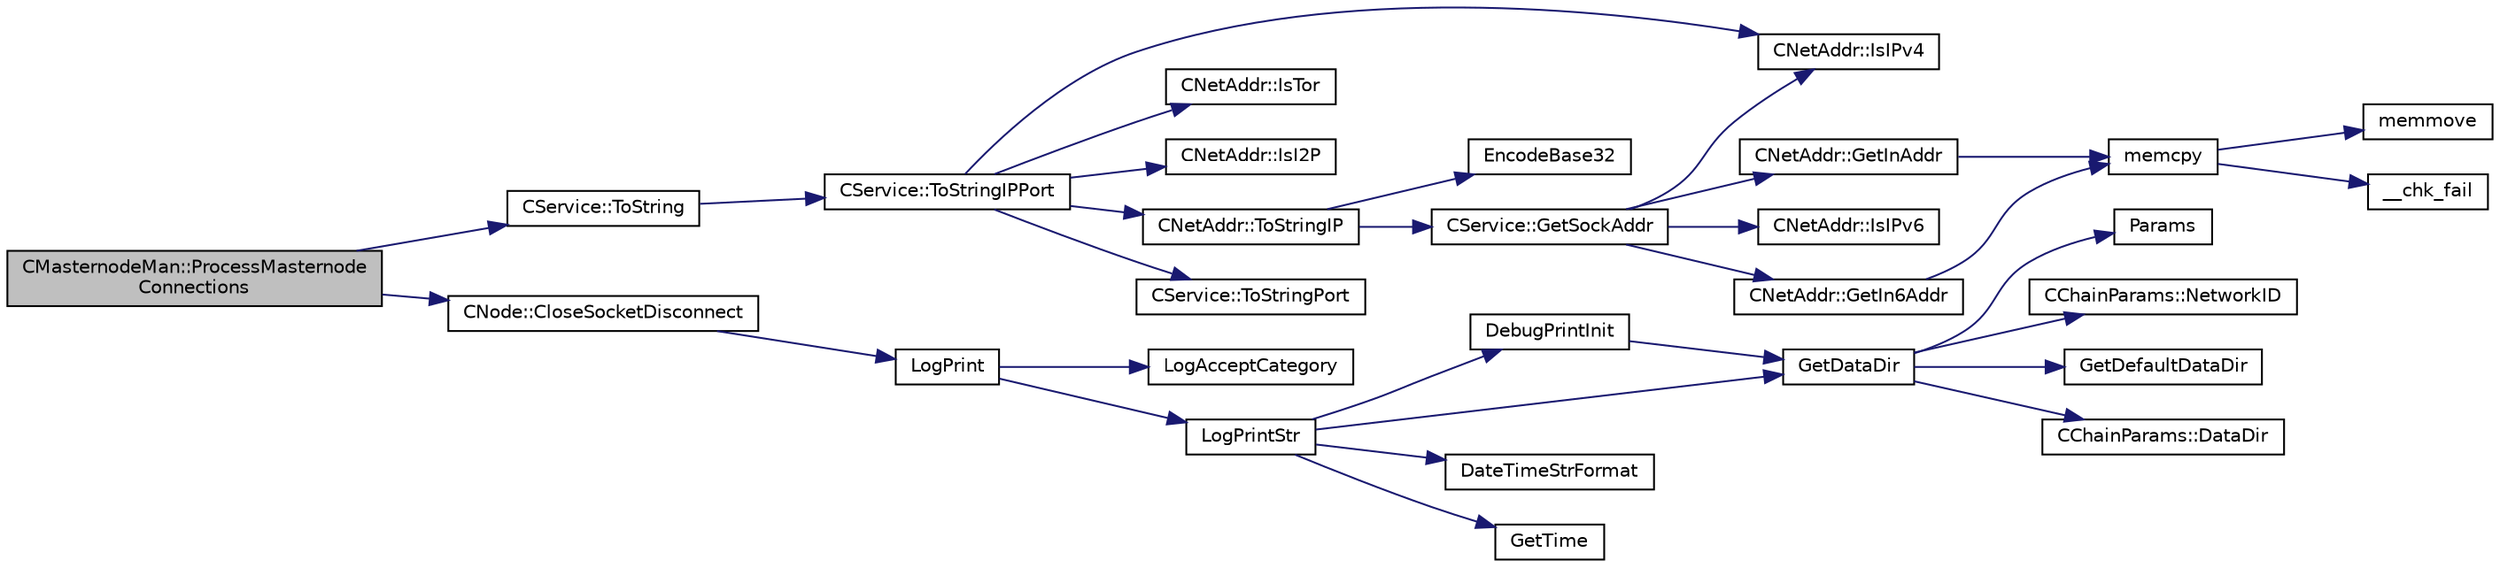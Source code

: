 digraph "CMasternodeMan::ProcessMasternodeConnections"
{
  edge [fontname="Helvetica",fontsize="10",labelfontname="Helvetica",labelfontsize="10"];
  node [fontname="Helvetica",fontsize="10",shape=record];
  rankdir="LR";
  Node1876 [label="CMasternodeMan::ProcessMasternode\lConnections",height=0.2,width=0.4,color="black", fillcolor="grey75", style="filled", fontcolor="black"];
  Node1876 -> Node1877 [color="midnightblue",fontsize="10",style="solid",fontname="Helvetica"];
  Node1877 [label="CService::ToString",height=0.2,width=0.4,color="black", fillcolor="white", style="filled",URL="$d3/dcc/class_c_service.html#a225473158bc07c87a6a862160d73cfea"];
  Node1877 -> Node1878 [color="midnightblue",fontsize="10",style="solid",fontname="Helvetica"];
  Node1878 [label="CService::ToStringIPPort",height=0.2,width=0.4,color="black", fillcolor="white", style="filled",URL="$d3/dcc/class_c_service.html#a224204c838b12eeb49ca7eabe6f75004"];
  Node1878 -> Node1879 [color="midnightblue",fontsize="10",style="solid",fontname="Helvetica"];
  Node1879 [label="CNetAddr::IsIPv4",height=0.2,width=0.4,color="black", fillcolor="white", style="filled",URL="$d3/dc3/class_c_net_addr.html#a7021b79e9a33c342b68db09dbb6c2293"];
  Node1878 -> Node1880 [color="midnightblue",fontsize="10",style="solid",fontname="Helvetica"];
  Node1880 [label="CNetAddr::IsTor",height=0.2,width=0.4,color="black", fillcolor="white", style="filled",URL="$d3/dc3/class_c_net_addr.html#a4db37b4997ff3b8c57959f2aa915a9a3"];
  Node1878 -> Node1881 [color="midnightblue",fontsize="10",style="solid",fontname="Helvetica"];
  Node1881 [label="CNetAddr::IsI2P",height=0.2,width=0.4,color="black", fillcolor="white", style="filled",URL="$d3/dc3/class_c_net_addr.html#afc07b09ccfd8406c5aa30ce009727eab"];
  Node1878 -> Node1882 [color="midnightblue",fontsize="10",style="solid",fontname="Helvetica"];
  Node1882 [label="CNetAddr::ToStringIP",height=0.2,width=0.4,color="black", fillcolor="white", style="filled",URL="$d3/dc3/class_c_net_addr.html#a0c8d9b5ed3824546ff4dccca3b28b073"];
  Node1882 -> Node1883 [color="midnightblue",fontsize="10",style="solid",fontname="Helvetica"];
  Node1883 [label="EncodeBase32",height=0.2,width=0.4,color="black", fillcolor="white", style="filled",URL="$df/d2d/util_8cpp.html#a71aa75e646de8a10971f887bc71d9a75"];
  Node1882 -> Node1884 [color="midnightblue",fontsize="10",style="solid",fontname="Helvetica"];
  Node1884 [label="CService::GetSockAddr",height=0.2,width=0.4,color="black", fillcolor="white", style="filled",URL="$d3/dcc/class_c_service.html#ac4c6d655fab3af40937f0b0c65581745"];
  Node1884 -> Node1879 [color="midnightblue",fontsize="10",style="solid",fontname="Helvetica"];
  Node1884 -> Node1885 [color="midnightblue",fontsize="10",style="solid",fontname="Helvetica"];
  Node1885 [label="CNetAddr::GetInAddr",height=0.2,width=0.4,color="black", fillcolor="white", style="filled",URL="$d3/dc3/class_c_net_addr.html#a4f73432c55d4acb6b9e4c54833eefea6"];
  Node1885 -> Node1886 [color="midnightblue",fontsize="10",style="solid",fontname="Helvetica"];
  Node1886 [label="memcpy",height=0.2,width=0.4,color="black", fillcolor="white", style="filled",URL="$d5/d9f/glibc__compat_8cpp.html#a0f46826ab0466591e136db24394923cf"];
  Node1886 -> Node1887 [color="midnightblue",fontsize="10",style="solid",fontname="Helvetica"];
  Node1887 [label="memmove",height=0.2,width=0.4,color="black", fillcolor="white", style="filled",URL="$d5/d9f/glibc__compat_8cpp.html#a9778d49e9029dd75bc53ecbbf9f5e9a1"];
  Node1886 -> Node1888 [color="midnightblue",fontsize="10",style="solid",fontname="Helvetica"];
  Node1888 [label="__chk_fail",height=0.2,width=0.4,color="black", fillcolor="white", style="filled",URL="$d5/d9f/glibc__compat_8cpp.html#a424ac71631da5ada2976630ff67051d1"];
  Node1884 -> Node1889 [color="midnightblue",fontsize="10",style="solid",fontname="Helvetica"];
  Node1889 [label="CNetAddr::IsIPv6",height=0.2,width=0.4,color="black", fillcolor="white", style="filled",URL="$d3/dc3/class_c_net_addr.html#aad5f7a372c56ccf4d773f728b6b46e18"];
  Node1884 -> Node1890 [color="midnightblue",fontsize="10",style="solid",fontname="Helvetica"];
  Node1890 [label="CNetAddr::GetIn6Addr",height=0.2,width=0.4,color="black", fillcolor="white", style="filled",URL="$d3/dc3/class_c_net_addr.html#a3616012f94b27148e5b8e27d943d4884"];
  Node1890 -> Node1886 [color="midnightblue",fontsize="10",style="solid",fontname="Helvetica"];
  Node1878 -> Node1891 [color="midnightblue",fontsize="10",style="solid",fontname="Helvetica"];
  Node1891 [label="CService::ToStringPort",height=0.2,width=0.4,color="black", fillcolor="white", style="filled",URL="$d3/dcc/class_c_service.html#a95d6f24b6a613fca24734ba4e38ef3dc"];
  Node1876 -> Node1892 [color="midnightblue",fontsize="10",style="solid",fontname="Helvetica"];
  Node1892 [label="CNode::CloseSocketDisconnect",height=0.2,width=0.4,color="black", fillcolor="white", style="filled",URL="$d1/d64/class_c_node.html#a63a6091a0b0fc0987d9436e1ec708423"];
  Node1892 -> Node1893 [color="midnightblue",fontsize="10",style="solid",fontname="Helvetica"];
  Node1893 [label="LogPrint",height=0.2,width=0.4,color="black", fillcolor="white", style="filled",URL="$d8/d3c/util_8h.html#aab1f837a2366f424bdc996fdf6352171"];
  Node1893 -> Node1894 [color="midnightblue",fontsize="10",style="solid",fontname="Helvetica"];
  Node1894 [label="LogAcceptCategory",height=0.2,width=0.4,color="black", fillcolor="white", style="filled",URL="$d8/d3c/util_8h.html#a343d2a13efe00125f78d25dafb0a8d98"];
  Node1893 -> Node1895 [color="midnightblue",fontsize="10",style="solid",fontname="Helvetica"];
  Node1895 [label="LogPrintStr",height=0.2,width=0.4,color="black", fillcolor="white", style="filled",URL="$d8/d3c/util_8h.html#afd4c3002b2797c0560adddb6af3ca1da"];
  Node1895 -> Node1896 [color="midnightblue",fontsize="10",style="solid",fontname="Helvetica"];
  Node1896 [label="DebugPrintInit",height=0.2,width=0.4,color="black", fillcolor="white", style="filled",URL="$df/d2d/util_8cpp.html#a751ff5f21d880737811136b5e0bcea12"];
  Node1896 -> Node1897 [color="midnightblue",fontsize="10",style="solid",fontname="Helvetica"];
  Node1897 [label="GetDataDir",height=0.2,width=0.4,color="black", fillcolor="white", style="filled",URL="$df/d2d/util_8cpp.html#ab83866a054745d4b30a3948a1b44beba"];
  Node1897 -> Node1898 [color="midnightblue",fontsize="10",style="solid",fontname="Helvetica"];
  Node1898 [label="Params",height=0.2,width=0.4,color="black", fillcolor="white", style="filled",URL="$df/dbf/chainparams_8cpp.html#ace5c5b706d71a324a417dd2db394fd4a",tooltip="Return the currently selected parameters. "];
  Node1897 -> Node1899 [color="midnightblue",fontsize="10",style="solid",fontname="Helvetica"];
  Node1899 [label="CChainParams::NetworkID",height=0.2,width=0.4,color="black", fillcolor="white", style="filled",URL="$d1/d4f/class_c_chain_params.html#a90dc493ec0c0325c98c3ac06eb99862b"];
  Node1897 -> Node1900 [color="midnightblue",fontsize="10",style="solid",fontname="Helvetica"];
  Node1900 [label="GetDefaultDataDir",height=0.2,width=0.4,color="black", fillcolor="white", style="filled",URL="$df/d2d/util_8cpp.html#ab272995de020a3bcbf743be630e485c6"];
  Node1897 -> Node1901 [color="midnightblue",fontsize="10",style="solid",fontname="Helvetica"];
  Node1901 [label="CChainParams::DataDir",height=0.2,width=0.4,color="black", fillcolor="white", style="filled",URL="$d1/d4f/class_c_chain_params.html#a959488b5d8e6fe62857940b831d73a78"];
  Node1895 -> Node1897 [color="midnightblue",fontsize="10",style="solid",fontname="Helvetica"];
  Node1895 -> Node1902 [color="midnightblue",fontsize="10",style="solid",fontname="Helvetica"];
  Node1902 [label="DateTimeStrFormat",height=0.2,width=0.4,color="black", fillcolor="white", style="filled",URL="$df/d2d/util_8cpp.html#a749bc6776c8ec72d7c5e4dea56aee415"];
  Node1895 -> Node1903 [color="midnightblue",fontsize="10",style="solid",fontname="Helvetica"];
  Node1903 [label="GetTime",height=0.2,width=0.4,color="black", fillcolor="white", style="filled",URL="$df/d2d/util_8cpp.html#a46fac5fba8ba905b5f9acb364f5d8c6f"];
}
